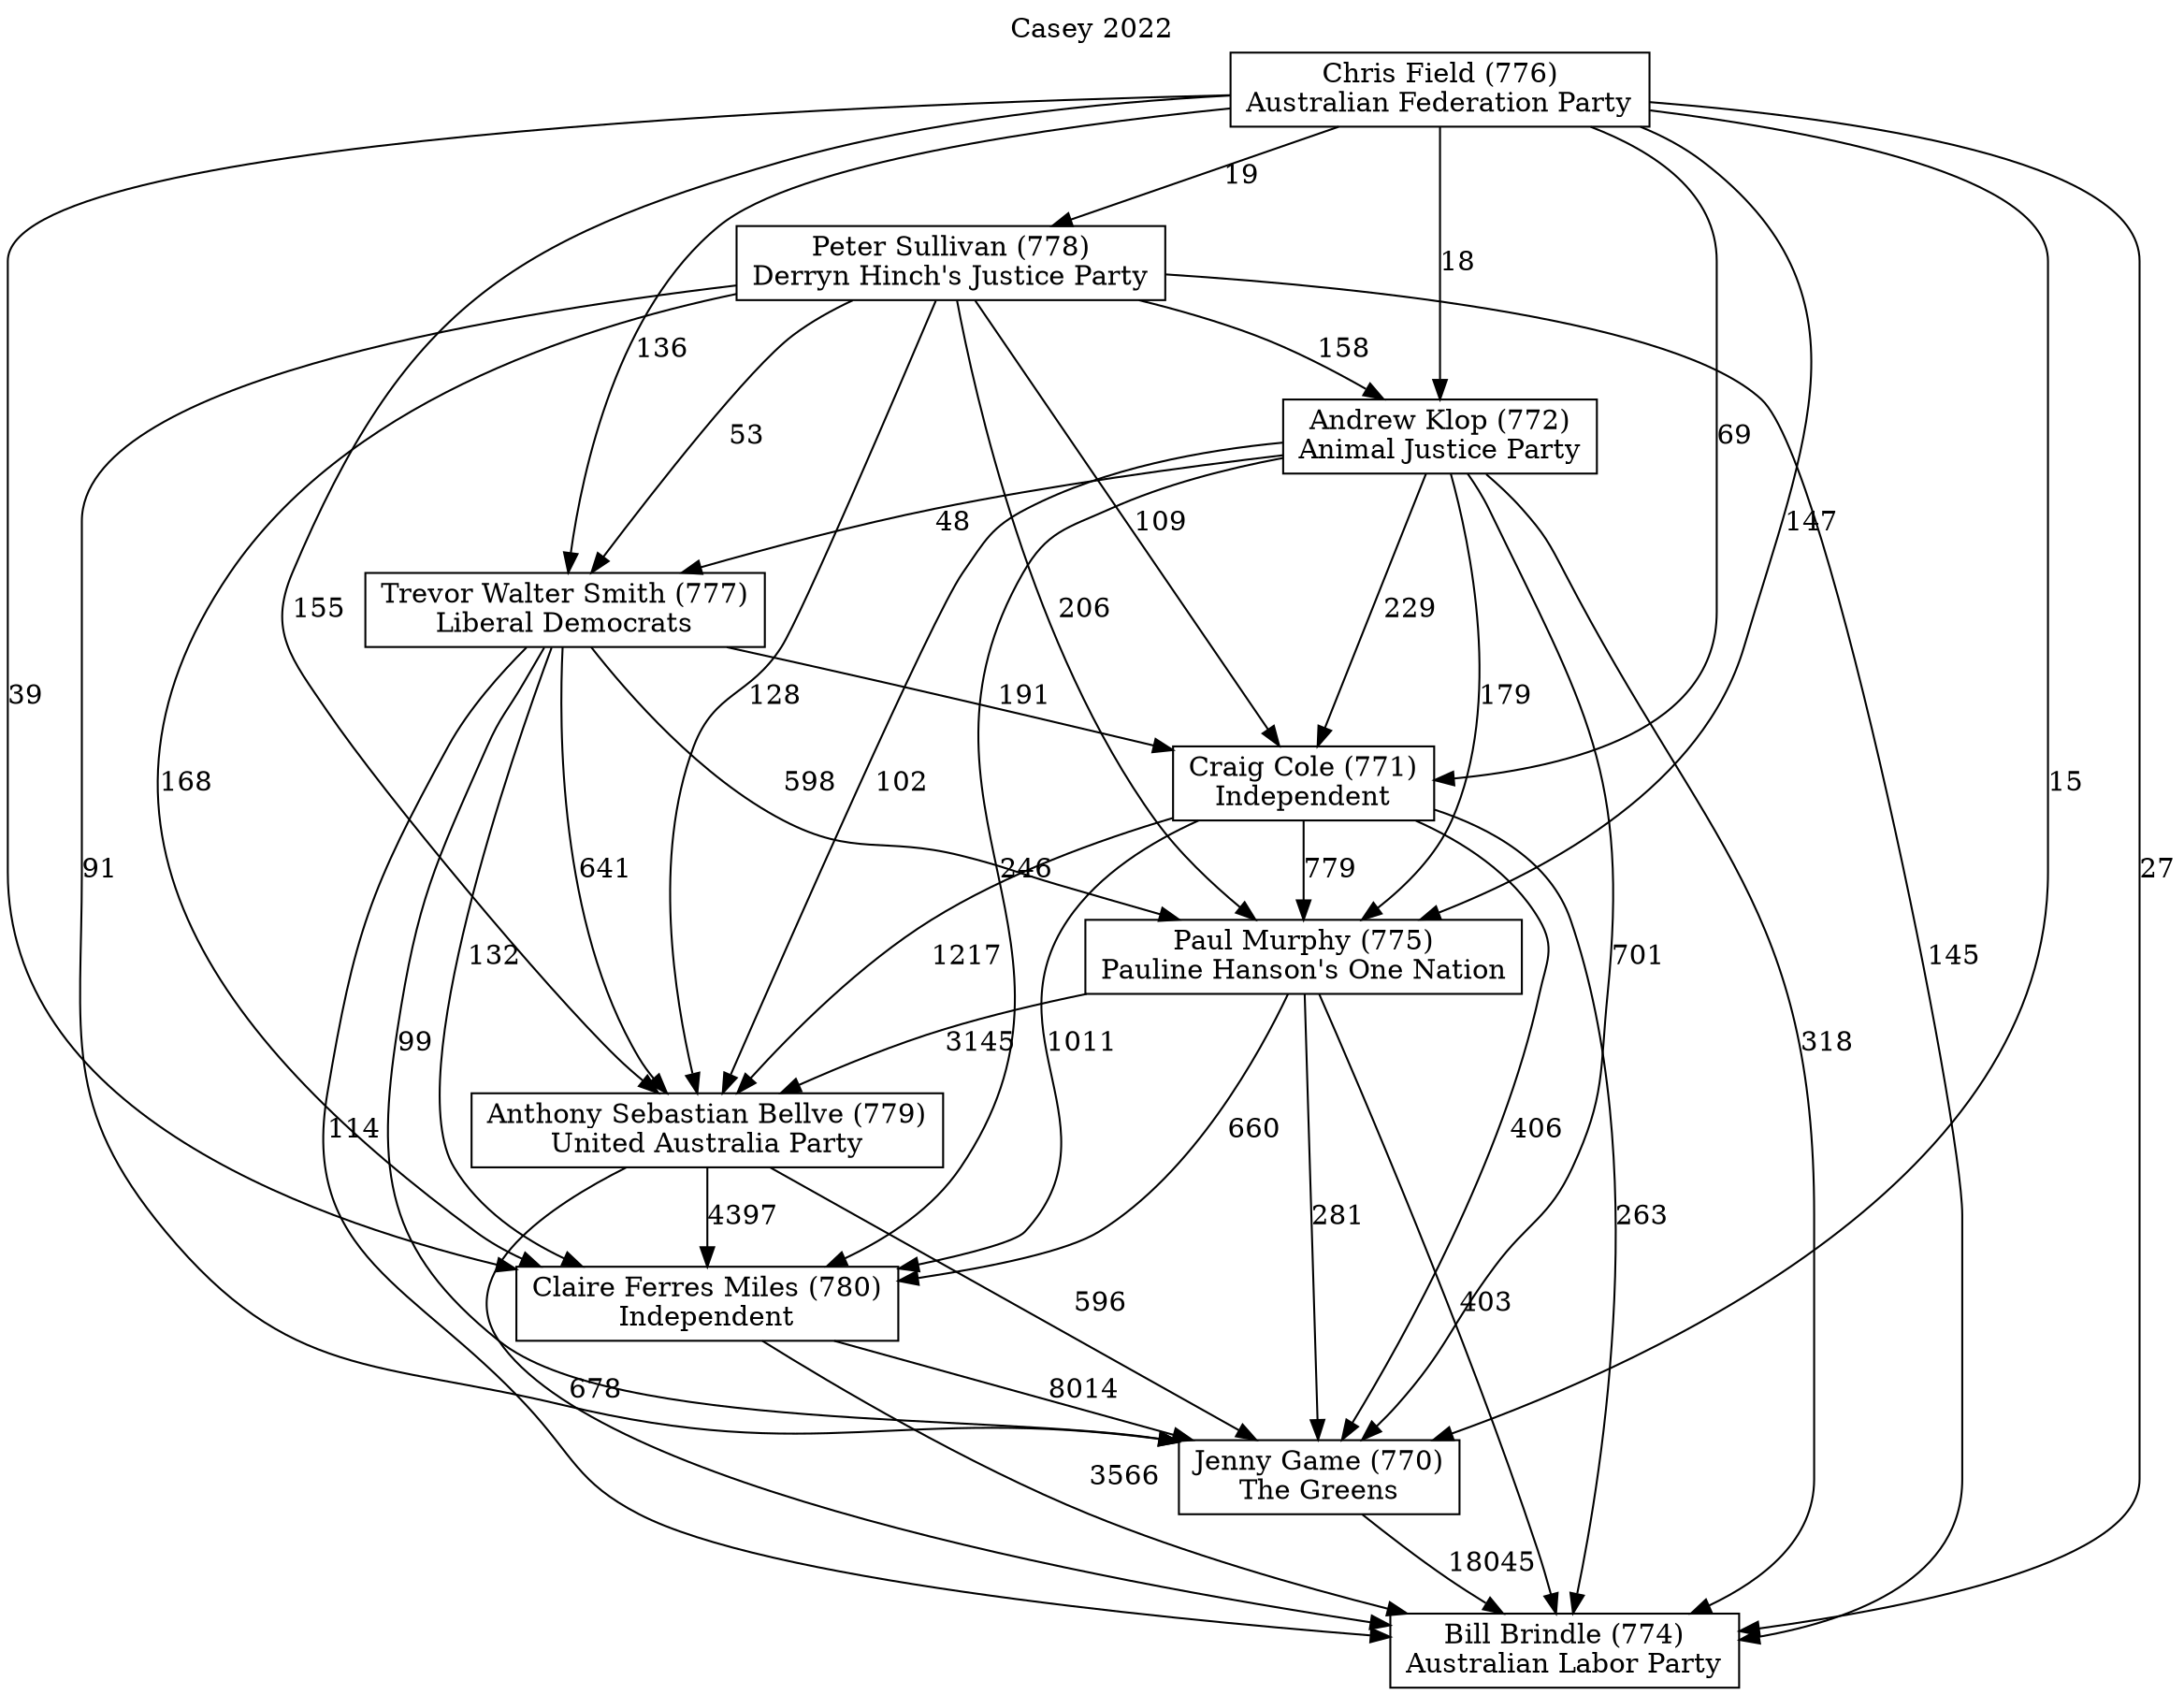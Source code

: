 // House preference flow
digraph "Bill Brindle (774)_Casey_2022" {
	graph [label="Casey 2022" labelloc=t mclimit=10]
	node [shape=box]
	"Andrew Klop (772)" [label="Andrew Klop (772)
Animal Justice Party"]
	"Anthony Sebastian Bellve (779)" [label="Anthony Sebastian Bellve (779)
United Australia Party"]
	"Bill Brindle (774)" [label="Bill Brindle (774)
Australian Labor Party"]
	"Chris Field (776)" [label="Chris Field (776)
Australian Federation Party"]
	"Claire Ferres Miles (780)" [label="Claire Ferres Miles (780)
Independent"]
	"Craig Cole (771)" [label="Craig Cole (771)
Independent"]
	"Jenny Game (770)" [label="Jenny Game (770)
The Greens"]
	"Paul Murphy (775)" [label="Paul Murphy (775)
Pauline Hanson's One Nation"]
	"Peter Sullivan (778)" [label="Peter Sullivan (778)
Derryn Hinch's Justice Party"]
	"Trevor Walter Smith (777)" [label="Trevor Walter Smith (777)
Liberal Democrats"]
	"Andrew Klop (772)" -> "Anthony Sebastian Bellve (779)" [label=102]
	"Andrew Klop (772)" -> "Bill Brindle (774)" [label=318]
	"Andrew Klop (772)" -> "Claire Ferres Miles (780)" [label=246]
	"Andrew Klop (772)" -> "Craig Cole (771)" [label=229]
	"Andrew Klop (772)" -> "Jenny Game (770)" [label=701]
	"Andrew Klop (772)" -> "Paul Murphy (775)" [label=179]
	"Andrew Klop (772)" -> "Trevor Walter Smith (777)" [label=48]
	"Anthony Sebastian Bellve (779)" -> "Bill Brindle (774)" [label=678]
	"Anthony Sebastian Bellve (779)" -> "Claire Ferres Miles (780)" [label=4397]
	"Anthony Sebastian Bellve (779)" -> "Jenny Game (770)" [label=596]
	"Chris Field (776)" -> "Andrew Klop (772)" [label=18]
	"Chris Field (776)" -> "Anthony Sebastian Bellve (779)" [label=155]
	"Chris Field (776)" -> "Bill Brindle (774)" [label=27]
	"Chris Field (776)" -> "Claire Ferres Miles (780)" [label=39]
	"Chris Field (776)" -> "Craig Cole (771)" [label=69]
	"Chris Field (776)" -> "Jenny Game (770)" [label=15]
	"Chris Field (776)" -> "Paul Murphy (775)" [label=147]
	"Chris Field (776)" -> "Peter Sullivan (778)" [label=19]
	"Chris Field (776)" -> "Trevor Walter Smith (777)" [label=136]
	"Claire Ferres Miles (780)" -> "Bill Brindle (774)" [label=3566]
	"Claire Ferres Miles (780)" -> "Jenny Game (770)" [label=8014]
	"Craig Cole (771)" -> "Anthony Sebastian Bellve (779)" [label=1217]
	"Craig Cole (771)" -> "Bill Brindle (774)" [label=263]
	"Craig Cole (771)" -> "Claire Ferres Miles (780)" [label=1011]
	"Craig Cole (771)" -> "Jenny Game (770)" [label=406]
	"Craig Cole (771)" -> "Paul Murphy (775)" [label=779]
	"Jenny Game (770)" -> "Bill Brindle (774)" [label=18045]
	"Paul Murphy (775)" -> "Anthony Sebastian Bellve (779)" [label=3145]
	"Paul Murphy (775)" -> "Bill Brindle (774)" [label=403]
	"Paul Murphy (775)" -> "Claire Ferres Miles (780)" [label=660]
	"Paul Murphy (775)" -> "Jenny Game (770)" [label=281]
	"Peter Sullivan (778)" -> "Andrew Klop (772)" [label=158]
	"Peter Sullivan (778)" -> "Anthony Sebastian Bellve (779)" [label=128]
	"Peter Sullivan (778)" -> "Bill Brindle (774)" [label=145]
	"Peter Sullivan (778)" -> "Claire Ferres Miles (780)" [label=168]
	"Peter Sullivan (778)" -> "Craig Cole (771)" [label=109]
	"Peter Sullivan (778)" -> "Jenny Game (770)" [label=91]
	"Peter Sullivan (778)" -> "Paul Murphy (775)" [label=206]
	"Peter Sullivan (778)" -> "Trevor Walter Smith (777)" [label=53]
	"Trevor Walter Smith (777)" -> "Anthony Sebastian Bellve (779)" [label=641]
	"Trevor Walter Smith (777)" -> "Bill Brindle (774)" [label=114]
	"Trevor Walter Smith (777)" -> "Claire Ferres Miles (780)" [label=132]
	"Trevor Walter Smith (777)" -> "Craig Cole (771)" [label=191]
	"Trevor Walter Smith (777)" -> "Jenny Game (770)" [label=99]
	"Trevor Walter Smith (777)" -> "Paul Murphy (775)" [label=598]
}
